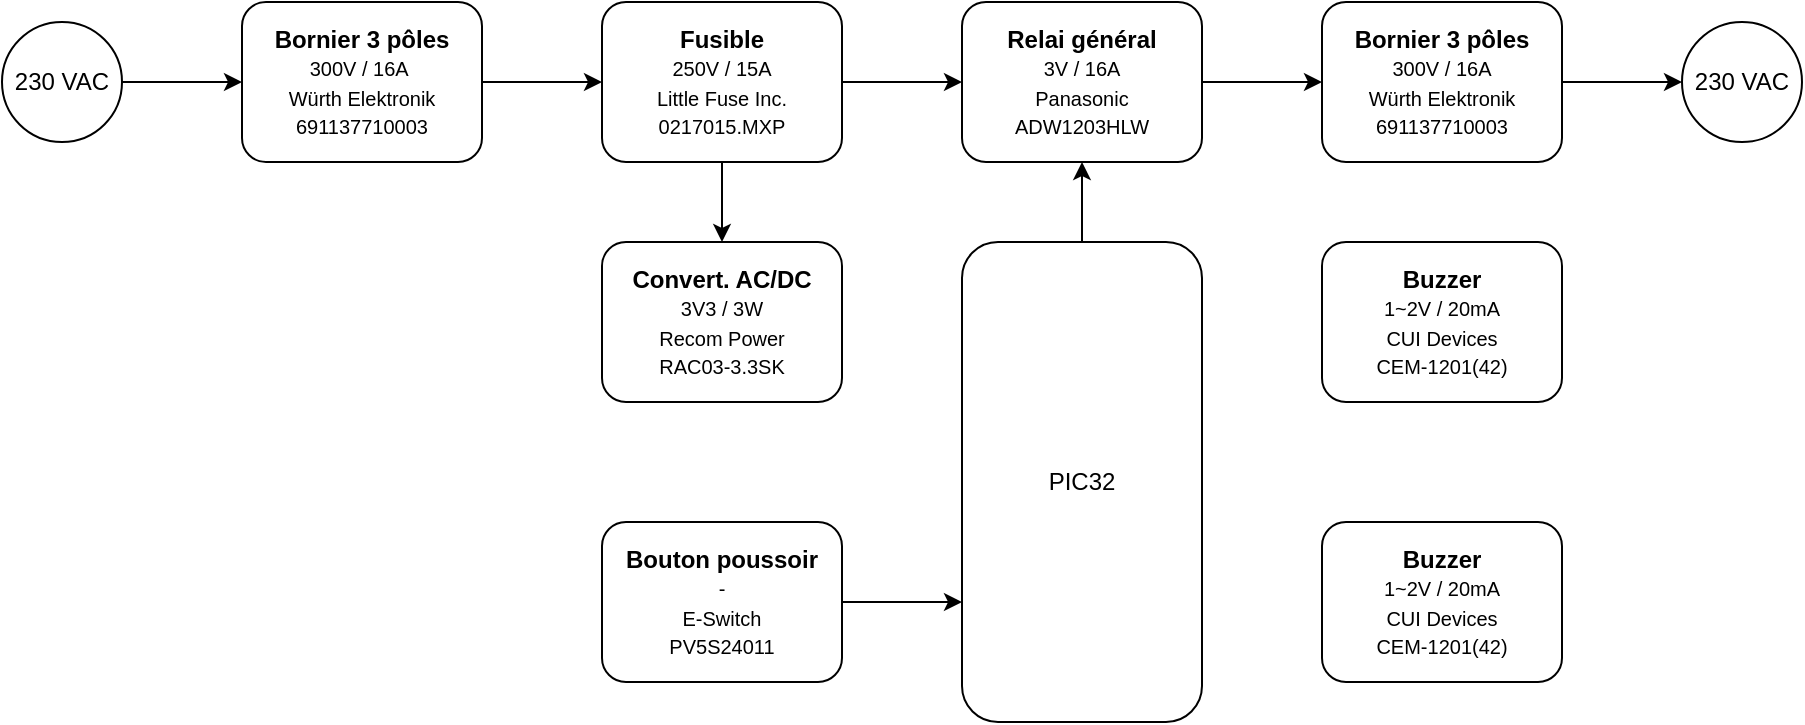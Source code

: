 <mxfile version="21.6.8" type="device">
  <diagram name="Page-1" id="dPQ49DUuNcnMO7IP9f-k">
    <mxGraphModel dx="1149" dy="637" grid="1" gridSize="10" guides="1" tooltips="1" connect="1" arrows="1" fold="1" page="1" pageScale="1" pageWidth="827" pageHeight="1169" math="0" shadow="0">
      <root>
        <mxCell id="0" />
        <mxCell id="1" parent="0" />
        <mxCell id="Gv8s1OccMqi0iUOAEmng-15" value="" style="edgeStyle=orthogonalEdgeStyle;rounded=0;orthogonalLoop=1;jettySize=auto;html=1;" edge="1" parent="1" source="Gv8s1OccMqi0iUOAEmng-1" target="Gv8s1OccMqi0iUOAEmng-14">
          <mxGeometry relative="1" as="geometry" />
        </mxCell>
        <UserObject label="&lt;b&gt;Bornier 3 pôles&lt;/b&gt;&lt;br&gt;&lt;font style=&quot;font-size: 10px;&quot;&gt;300V / 16A&amp;nbsp;&lt;br&gt;Würth Elektronik&lt;br&gt;691137710003&lt;/font&gt;" link="https://www.digikey.ch/fr/products/detail/w%C3%BCrth-elektronik/691137710003/6644052" linkTarget="_blank" id="Gv8s1OccMqi0iUOAEmng-1">
          <mxCell style="rounded=1;whiteSpace=wrap;html=1;fillColor=#FFFFFF;" vertex="1" parent="1">
            <mxGeometry x="140" y="40" width="120" height="80" as="geometry" />
          </mxCell>
        </UserObject>
        <mxCell id="Gv8s1OccMqi0iUOAEmng-10" value="" style="edgeStyle=orthogonalEdgeStyle;rounded=0;orthogonalLoop=1;jettySize=auto;html=1;" edge="1" parent="1" source="Gv8s1OccMqi0iUOAEmng-2" target="Gv8s1OccMqi0iUOAEmng-4">
          <mxGeometry relative="1" as="geometry" />
        </mxCell>
        <UserObject label="&lt;b&gt;Bornier 3 pôles&lt;/b&gt;&lt;br&gt;&lt;font style=&quot;font-size: 10px;&quot;&gt;300V / 16A&lt;br&gt;Würth Elektronik&lt;br&gt;691137710003&lt;/font&gt;" link="https://www.digikey.ch/fr/products/detail/w%C3%BCrth-elektronik/691137710003/6644052" linkTarget="_blank" id="Gv8s1OccMqi0iUOAEmng-2">
          <mxCell style="rounded=1;whiteSpace=wrap;html=1;fillColor=#FFFFFF;" vertex="1" parent="1">
            <mxGeometry x="680" y="40" width="120" height="80" as="geometry" />
          </mxCell>
        </UserObject>
        <mxCell id="Gv8s1OccMqi0iUOAEmng-7" style="edgeStyle=orthogonalEdgeStyle;rounded=0;orthogonalLoop=1;jettySize=auto;html=1;exitX=1;exitY=0.5;exitDx=0;exitDy=0;entryX=0;entryY=0.5;entryDx=0;entryDy=0;" edge="1" parent="1" source="Gv8s1OccMqi0iUOAEmng-3" target="Gv8s1OccMqi0iUOAEmng-1">
          <mxGeometry relative="1" as="geometry" />
        </mxCell>
        <mxCell id="Gv8s1OccMqi0iUOAEmng-3" value="230 VAC" style="ellipse;whiteSpace=wrap;html=1;fillColor=#FFFFFF;" vertex="1" parent="1">
          <mxGeometry x="20" y="50" width="60" height="60" as="geometry" />
        </mxCell>
        <mxCell id="Gv8s1OccMqi0iUOAEmng-4" value="230 VAC" style="ellipse;whiteSpace=wrap;html=1;fillColor=#FFFFFF;" vertex="1" parent="1">
          <mxGeometry x="860" y="50" width="60" height="60" as="geometry" />
        </mxCell>
        <mxCell id="Gv8s1OccMqi0iUOAEmng-9" value="" style="edgeStyle=orthogonalEdgeStyle;rounded=0;orthogonalLoop=1;jettySize=auto;html=1;" edge="1" parent="1" source="Gv8s1OccMqi0iUOAEmng-5" target="Gv8s1OccMqi0iUOAEmng-2">
          <mxGeometry relative="1" as="geometry" />
        </mxCell>
        <UserObject label="&lt;b&gt;Relai général&lt;/b&gt;&lt;br&gt;&lt;font style=&quot;font-size: 10px;&quot;&gt;3V / 16A&lt;br&gt;Panasonic&lt;br&gt;ADW1203HLW&lt;/font&gt;" link="https://www.digikey.ch/fr/products/detail/panasonic-electric-works/ADW1203HLW/6012614" linkTarget="_blank" id="Gv8s1OccMqi0iUOAEmng-5">
          <mxCell style="rounded=1;whiteSpace=wrap;html=1;gradientColor=none;fillColor=#FFFFFF;" vertex="1" parent="1">
            <mxGeometry x="500" y="40" width="120" height="80" as="geometry" />
          </mxCell>
        </UserObject>
        <mxCell id="Gv8s1OccMqi0iUOAEmng-22" value="" style="edgeStyle=orthogonalEdgeStyle;rounded=0;orthogonalLoop=1;jettySize=auto;html=1;" edge="1" parent="1" source="Gv8s1OccMqi0iUOAEmng-11" target="Gv8s1OccMqi0iUOAEmng-5">
          <mxGeometry relative="1" as="geometry" />
        </mxCell>
        <mxCell id="Gv8s1OccMqi0iUOAEmng-11" value="PIC32" style="rounded=1;whiteSpace=wrap;html=1;" vertex="1" parent="1">
          <mxGeometry x="500" y="160" width="120" height="240" as="geometry" />
        </mxCell>
        <UserObject label="&lt;b&gt;Convert. AC/DC&lt;br&gt;&lt;/b&gt;&lt;font style=&quot;font-size: 10px;&quot;&gt;3V3 / 3W&lt;br&gt;Recom Power&lt;br&gt;RAC03-3.3SK&lt;/font&gt;" link="https://www.digikey.ch/fr/products/detail/recom-power/RAC03-3-3SK/10131799" linkTarget="_blank" id="Gv8s1OccMqi0iUOAEmng-12">
          <mxCell style="rounded=1;whiteSpace=wrap;html=1;" vertex="1" parent="1">
            <mxGeometry x="320" y="160" width="120" height="80" as="geometry" />
          </mxCell>
        </UserObject>
        <UserObject label="&lt;b&gt;Buzzer&lt;/b&gt;&lt;br&gt;&lt;font style=&quot;font-size: 10px;&quot;&gt;1~2V / 20mA&lt;br&gt;CUI Devices&lt;br&gt;CEM-1201(42)&lt;/font&gt;" link="https://www.digikey.ch/fr/products/detail/cui-devices/CEM-1201-42/412410" linkTarget="_blank" id="Gv8s1OccMqi0iUOAEmng-13">
          <mxCell style="rounded=1;whiteSpace=wrap;html=1;" vertex="1" parent="1">
            <mxGeometry x="680" y="160" width="120" height="80" as="geometry" />
          </mxCell>
        </UserObject>
        <mxCell id="Gv8s1OccMqi0iUOAEmng-16" value="" style="edgeStyle=orthogonalEdgeStyle;rounded=0;orthogonalLoop=1;jettySize=auto;html=1;" edge="1" parent="1" source="Gv8s1OccMqi0iUOAEmng-14" target="Gv8s1OccMqi0iUOAEmng-5">
          <mxGeometry relative="1" as="geometry" />
        </mxCell>
        <mxCell id="Gv8s1OccMqi0iUOAEmng-17" value="" style="edgeStyle=orthogonalEdgeStyle;rounded=0;orthogonalLoop=1;jettySize=auto;html=1;" edge="1" parent="1" source="Gv8s1OccMqi0iUOAEmng-14" target="Gv8s1OccMqi0iUOAEmng-12">
          <mxGeometry relative="1" as="geometry" />
        </mxCell>
        <UserObject label="&lt;b&gt;Fusible&lt;br&gt;&lt;/b&gt;&lt;font style=&quot;font-size: 10px;&quot;&gt;250V / 15A&lt;br&gt;Little Fuse Inc.&lt;br&gt;0217015.MXP&lt;/font&gt;" link="https://www.digikey.ch/fr/products/detail/littelfuse-inc/0217015-MXP/777558" linkTarget="_blank" id="Gv8s1OccMqi0iUOAEmng-14">
          <mxCell style="rounded=1;whiteSpace=wrap;html=1;fillColor=#FFFFFF;" vertex="1" parent="1">
            <mxGeometry x="320" y="40" width="120" height="80" as="geometry" />
          </mxCell>
        </UserObject>
        <UserObject label="&lt;b&gt;Buzzer&lt;/b&gt;&lt;br&gt;&lt;font style=&quot;font-size: 10px;&quot;&gt;1~2V / 20mA&lt;br&gt;CUI Devices&lt;br&gt;CEM-1201(42)&lt;/font&gt;" link="https://www.digikey.ch/fr/products/detail/cui-devices/CEM-1201-42/412410" linkTarget="_blank" id="Gv8s1OccMqi0iUOAEmng-18">
          <mxCell style="rounded=1;whiteSpace=wrap;html=1;" vertex="1" parent="1">
            <mxGeometry x="680" y="300" width="120" height="80" as="geometry" />
          </mxCell>
        </UserObject>
        <mxCell id="Gv8s1OccMqi0iUOAEmng-21" style="edgeStyle=orthogonalEdgeStyle;rounded=0;orthogonalLoop=1;jettySize=auto;html=1;exitX=1;exitY=0.5;exitDx=0;exitDy=0;entryX=0;entryY=0.75;entryDx=0;entryDy=0;" edge="1" parent="1" source="Gv8s1OccMqi0iUOAEmng-19" target="Gv8s1OccMqi0iUOAEmng-11">
          <mxGeometry relative="1" as="geometry" />
        </mxCell>
        <UserObject label="&lt;b style=&quot;&quot;&gt;&lt;font style=&quot;font-size: 12px;&quot;&gt;Bouton poussoir&lt;/font&gt;&lt;br&gt;&lt;/b&gt;&lt;font style=&quot;font-size: 10px;&quot;&gt;-&lt;br&gt;E-Switch&lt;br&gt;PV5S24011&lt;/font&gt;" link="https://www.digikey.ch/fr/products/detail/e-switch/PV5S24011/4028816?s=N4IgTCBcDaIKIHECsBOALCgtAOQCIgF0BfIA" linkTarget="_blank" id="Gv8s1OccMqi0iUOAEmng-19">
          <mxCell style="rounded=1;whiteSpace=wrap;html=1;" vertex="1" parent="1">
            <mxGeometry x="320" y="300" width="120" height="80" as="geometry" />
          </mxCell>
        </UserObject>
      </root>
    </mxGraphModel>
  </diagram>
</mxfile>
